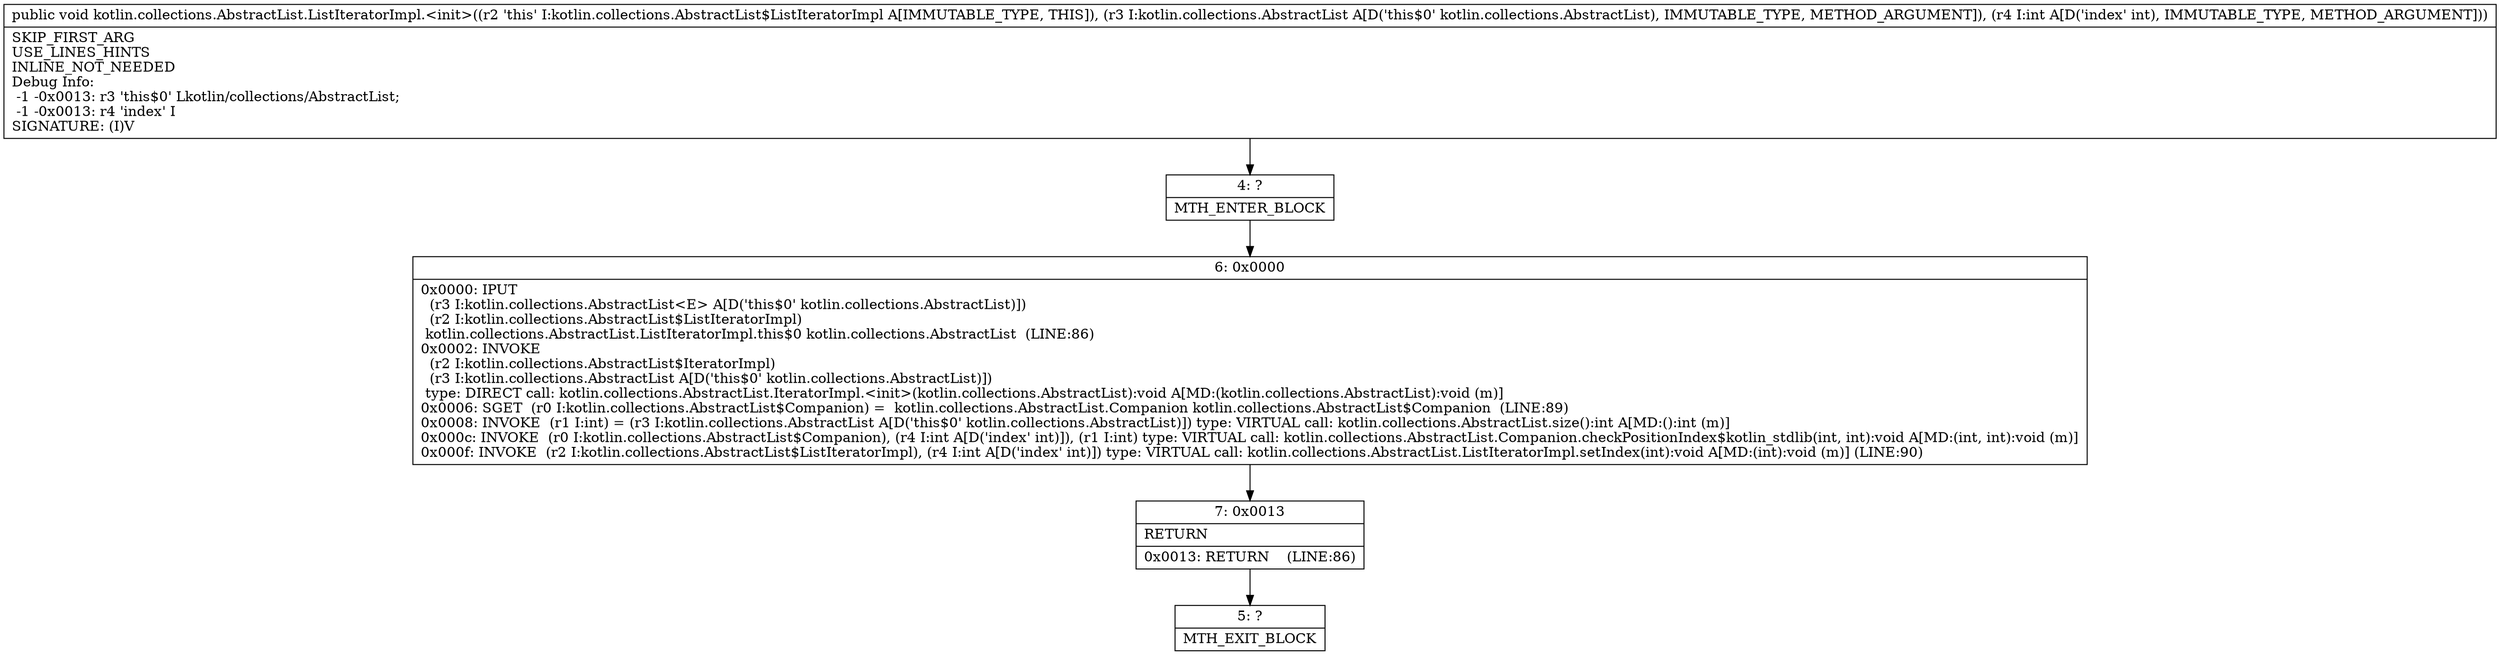 digraph "CFG forkotlin.collections.AbstractList.ListIteratorImpl.\<init\>(Lkotlin\/collections\/AbstractList;I)V" {
Node_4 [shape=record,label="{4\:\ ?|MTH_ENTER_BLOCK\l}"];
Node_6 [shape=record,label="{6\:\ 0x0000|0x0000: IPUT  \l  (r3 I:kotlin.collections.AbstractList\<E\> A[D('this$0' kotlin.collections.AbstractList)])\l  (r2 I:kotlin.collections.AbstractList$ListIteratorImpl)\l kotlin.collections.AbstractList.ListIteratorImpl.this$0 kotlin.collections.AbstractList  (LINE:86)\l0x0002: INVOKE  \l  (r2 I:kotlin.collections.AbstractList$IteratorImpl)\l  (r3 I:kotlin.collections.AbstractList A[D('this$0' kotlin.collections.AbstractList)])\l type: DIRECT call: kotlin.collections.AbstractList.IteratorImpl.\<init\>(kotlin.collections.AbstractList):void A[MD:(kotlin.collections.AbstractList):void (m)]\l0x0006: SGET  (r0 I:kotlin.collections.AbstractList$Companion) =  kotlin.collections.AbstractList.Companion kotlin.collections.AbstractList$Companion  (LINE:89)\l0x0008: INVOKE  (r1 I:int) = (r3 I:kotlin.collections.AbstractList A[D('this$0' kotlin.collections.AbstractList)]) type: VIRTUAL call: kotlin.collections.AbstractList.size():int A[MD:():int (m)]\l0x000c: INVOKE  (r0 I:kotlin.collections.AbstractList$Companion), (r4 I:int A[D('index' int)]), (r1 I:int) type: VIRTUAL call: kotlin.collections.AbstractList.Companion.checkPositionIndex$kotlin_stdlib(int, int):void A[MD:(int, int):void (m)]\l0x000f: INVOKE  (r2 I:kotlin.collections.AbstractList$ListIteratorImpl), (r4 I:int A[D('index' int)]) type: VIRTUAL call: kotlin.collections.AbstractList.ListIteratorImpl.setIndex(int):void A[MD:(int):void (m)] (LINE:90)\l}"];
Node_7 [shape=record,label="{7\:\ 0x0013|RETURN\l|0x0013: RETURN    (LINE:86)\l}"];
Node_5 [shape=record,label="{5\:\ ?|MTH_EXIT_BLOCK\l}"];
MethodNode[shape=record,label="{public void kotlin.collections.AbstractList.ListIteratorImpl.\<init\>((r2 'this' I:kotlin.collections.AbstractList$ListIteratorImpl A[IMMUTABLE_TYPE, THIS]), (r3 I:kotlin.collections.AbstractList A[D('this$0' kotlin.collections.AbstractList), IMMUTABLE_TYPE, METHOD_ARGUMENT]), (r4 I:int A[D('index' int), IMMUTABLE_TYPE, METHOD_ARGUMENT]))  | SKIP_FIRST_ARG\lUSE_LINES_HINTS\lINLINE_NOT_NEEDED\lDebug Info:\l  \-1 \-0x0013: r3 'this$0' Lkotlin\/collections\/AbstractList;\l  \-1 \-0x0013: r4 'index' I\lSIGNATURE: (I)V\l}"];
MethodNode -> Node_4;Node_4 -> Node_6;
Node_6 -> Node_7;
Node_7 -> Node_5;
}

